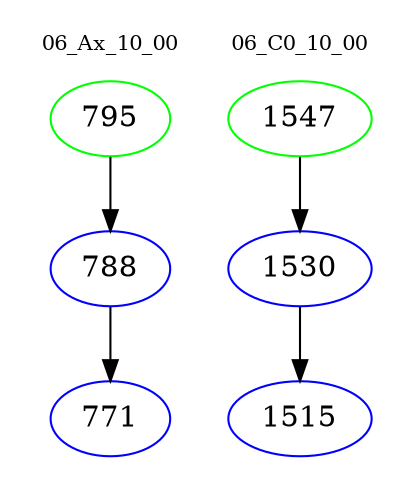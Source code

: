 digraph{
subgraph cluster_0 {
color = white
label = "06_Ax_10_00";
fontsize=10;
T0_795 [label="795", color="green"]
T0_795 -> T0_788 [color="black"]
T0_788 [label="788", color="blue"]
T0_788 -> T0_771 [color="black"]
T0_771 [label="771", color="blue"]
}
subgraph cluster_1 {
color = white
label = "06_C0_10_00";
fontsize=10;
T1_1547 [label="1547", color="green"]
T1_1547 -> T1_1530 [color="black"]
T1_1530 [label="1530", color="blue"]
T1_1530 -> T1_1515 [color="black"]
T1_1515 [label="1515", color="blue"]
}
}
